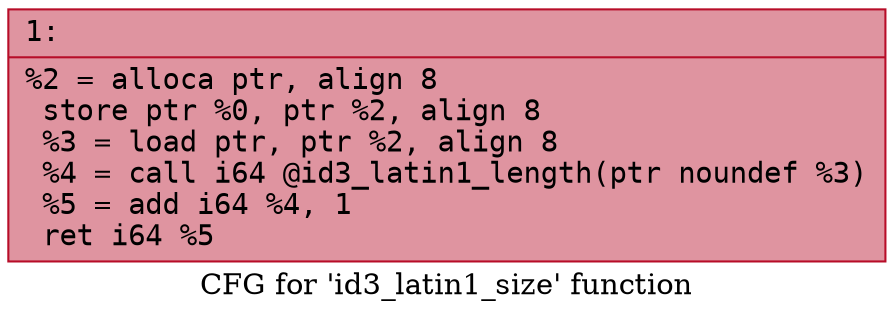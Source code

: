 digraph "CFG for 'id3_latin1_size' function" {
	label="CFG for 'id3_latin1_size' function";

	Node0x600001766210 [shape=record,color="#b70d28ff", style=filled, fillcolor="#b70d2870" fontname="Courier",label="{1:\l|  %2 = alloca ptr, align 8\l  store ptr %0, ptr %2, align 8\l  %3 = load ptr, ptr %2, align 8\l  %4 = call i64 @id3_latin1_length(ptr noundef %3)\l  %5 = add i64 %4, 1\l  ret i64 %5\l}"];
}
